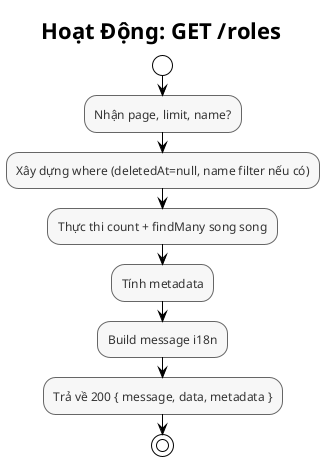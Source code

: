 @startuml Role - Get List Activity
!theme plain
skinparam backgroundColor #FFFFFF
skinparam activityFontSize 12
skinparam activityFontColor #333333
skinparam activityBorderColor #666666
skinparam activityBackgroundColor #F7F7F7

title Hoạt Động: GET /roles

start
:Nhận page, limit, name?;
:Xây dựng where (deletedAt=null, name filter nếu có);
:Thực thi count + findMany song song;
:Tính metadata;
:Build message i18n;
:Trả về 200 { message, data, metadata };
stop

@enduml


